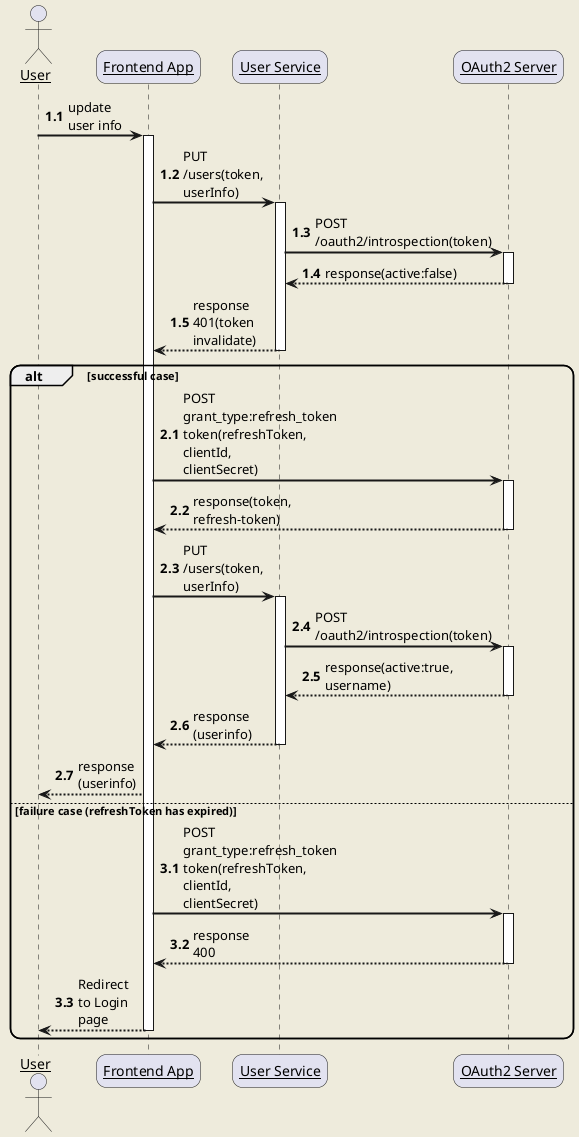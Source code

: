 @startuml
skinparam backgroundColor #EEEBDC
skinparam handwritten false
skinparam sequenceArrowThickness 2
skinparam roundcorner 20
skinparam maxmessagesize 60
skinparam sequenceParticipant underline

actor User
participant "Frontend App" as Frontend
participant "User Service" as UserService
participant "OAuth2 Server" as OAuth

autonumber 1.1
User -> Frontend: update user info
activate Frontend

Frontend -> UserService: PUT /users(token, userInfo)
activate UserService

UserService -> OAuth: POST /oauth2/introspection(token)
activate OAuth
OAuth --> UserService: response(active:false)
deactivate OAuth

UserService --> Frontend: response 401(token invalidate)
deactivate UserService
alt successful case
  autonumber inc A
  Frontend -> OAuth:POST grant_type:refresh_token token(refreshToken, clientId, clientSecret)
  activate OAuth


  OAuth --> Frontend: response(token, refresh-token)
  deactivate OAuth

  Frontend -> UserService: PUT /users(token, userInfo)
  activate UserService
  UserService -> OAuth: POST /oauth2/introspection(token)
  activate OAuth
  OAuth --> UserService: response(active:true, username)


  deactivate OAuth
  UserService --> Frontend: response (userinfo)
  deactivate UserService
  Frontend --> User: response (userinfo)

else failure case (refreshToken has expired)
  autonumber inc A
  Frontend -> OAuth:POST grant_type:refresh_token token(refreshToken, clientId, clientSecret)
  activate OAuth

  OAuth --> Frontend: response 400
  deactivate OAuth

  Frontend --> User: Redirect to Login page
  deactivate Frontend
end
@enduml